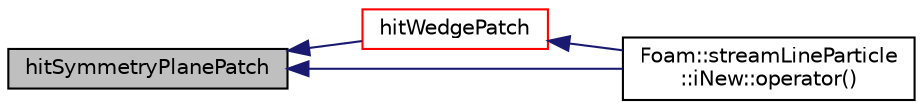 digraph "hitSymmetryPlanePatch"
{
  bgcolor="transparent";
  edge [fontname="Helvetica",fontsize="10",labelfontname="Helvetica",labelfontsize="10"];
  node [fontname="Helvetica",fontsize="10",shape=record];
  rankdir="LR";
  Node1 [label="hitSymmetryPlanePatch",height=0.2,width=0.4,color="black", fillcolor="grey75", style="filled", fontcolor="black"];
  Node1 -> Node2 [dir="back",color="midnightblue",fontsize="10",style="solid",fontname="Helvetica"];
  Node2 [label="hitWedgePatch",height=0.2,width=0.4,color="red",URL="$a02456.html#a2fd0be2c03210ee48c5c2960983c7a55",tooltip="Overridable function to handle the particle hitting a wedge. "];
  Node2 -> Node3 [dir="back",color="midnightblue",fontsize="10",style="solid",fontname="Helvetica"];
  Node3 [label="Foam::streamLineParticle\l::iNew::operator()",height=0.2,width=0.4,color="black",URL="$a01066.html#a0906a254d3c477c8d1989dd343b4cbb7"];
  Node1 -> Node3 [dir="back",color="midnightblue",fontsize="10",style="solid",fontname="Helvetica"];
}

